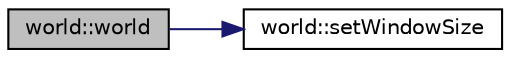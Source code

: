 digraph "world::world"
{
  edge [fontname="Helvetica",fontsize="10",labelfontname="Helvetica",labelfontsize="10"];
  node [fontname="Helvetica",fontsize="10",shape=record];
  rankdir="LR";
  Node0 [label="world::world",height=0.2,width=0.4,color="black", fillcolor="grey75", style="filled", fontcolor="black"];
  Node0 -> Node1 [color="midnightblue",fontsize="10",style="solid",fontname="Helvetica"];
  Node1 [label="world::setWindowSize",height=0.2,width=0.4,color="black", fillcolor="white", style="filled",URL="$classworld.html#a8f3ca5906a62736f94703eb581ace6e4",tooltip="This functions sets the window size to construct the projection matrix. "];
}
